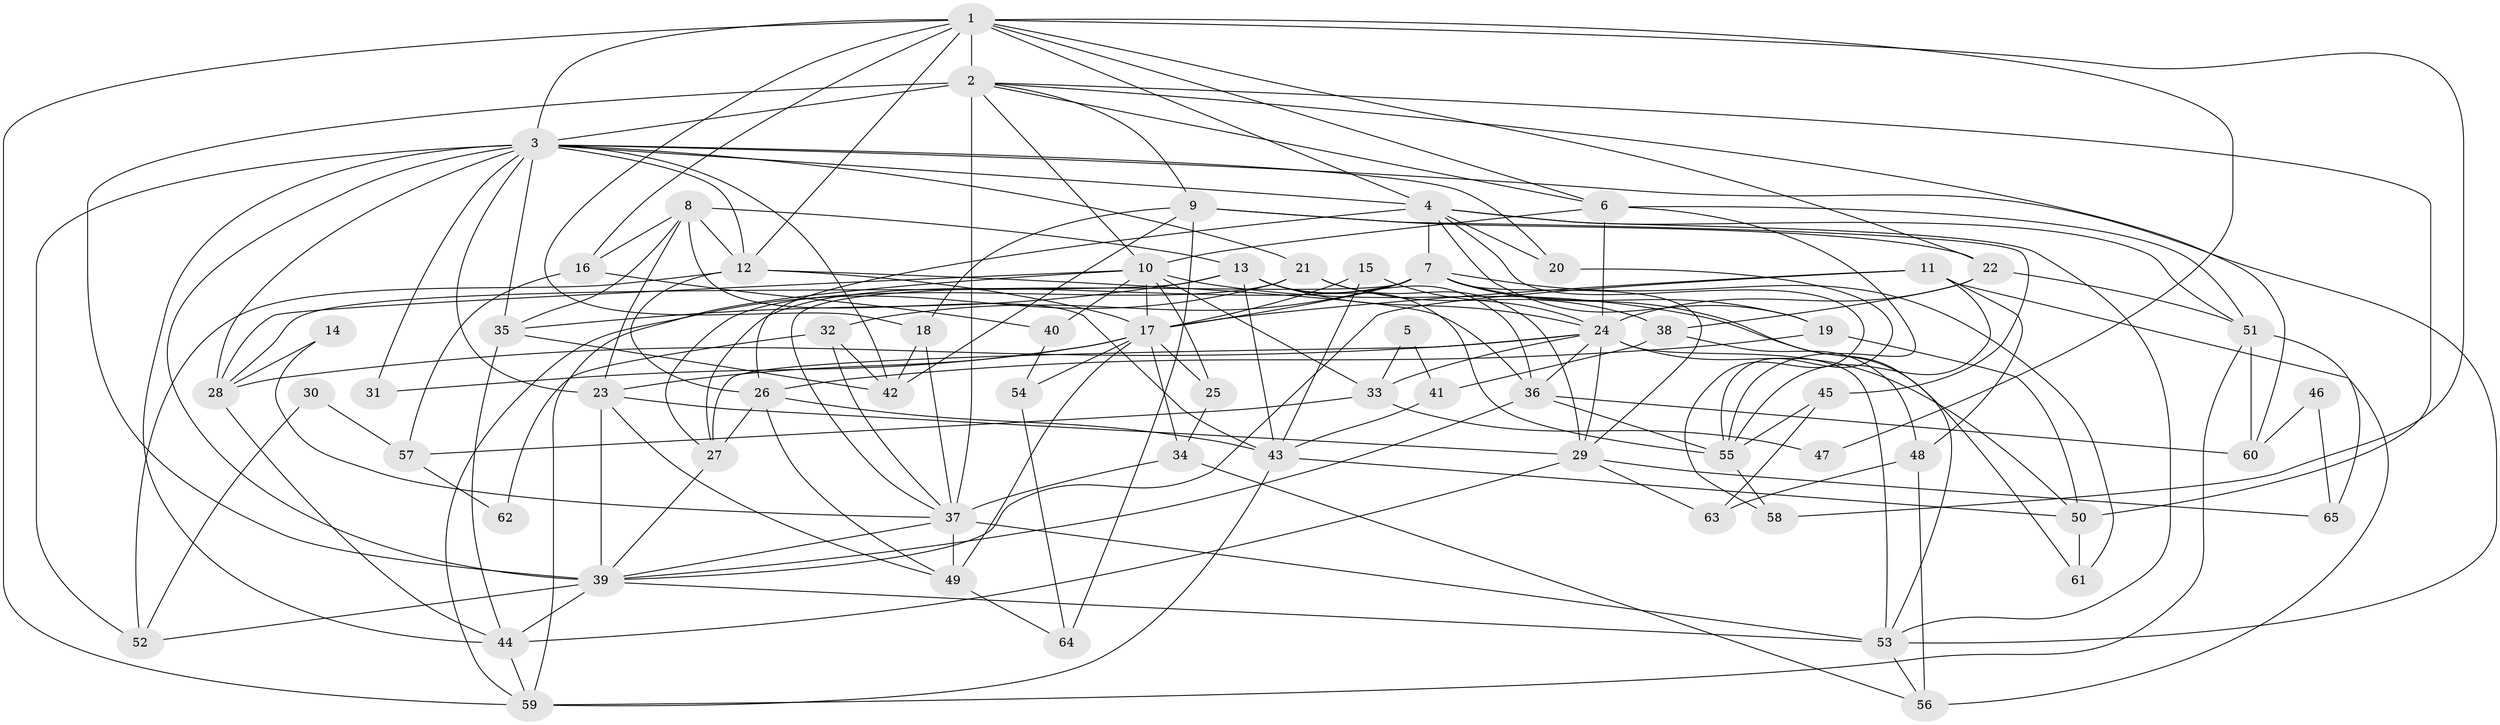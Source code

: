 // original degree distribution, {7: 0.03875968992248062, 4: 0.2558139534883721, 3: 0.3178294573643411, 2: 0.10077519379844961, 6: 0.11627906976744186, 5: 0.17054263565891473}
// Generated by graph-tools (version 1.1) at 2025/36/03/09/25 02:36:03]
// undirected, 65 vertices, 172 edges
graph export_dot {
graph [start="1"]
  node [color=gray90,style=filled];
  1;
  2;
  3;
  4;
  5;
  6;
  7;
  8;
  9;
  10;
  11;
  12;
  13;
  14;
  15;
  16;
  17;
  18;
  19;
  20;
  21;
  22;
  23;
  24;
  25;
  26;
  27;
  28;
  29;
  30;
  31;
  32;
  33;
  34;
  35;
  36;
  37;
  38;
  39;
  40;
  41;
  42;
  43;
  44;
  45;
  46;
  47;
  48;
  49;
  50;
  51;
  52;
  53;
  54;
  55;
  56;
  57;
  58;
  59;
  60;
  61;
  62;
  63;
  64;
  65;
  1 -- 2 [weight=2.0];
  1 -- 3 [weight=1.0];
  1 -- 4 [weight=2.0];
  1 -- 6 [weight=1.0];
  1 -- 12 [weight=1.0];
  1 -- 16 [weight=1.0];
  1 -- 18 [weight=1.0];
  1 -- 22 [weight=1.0];
  1 -- 47 [weight=1.0];
  1 -- 58 [weight=1.0];
  1 -- 59 [weight=1.0];
  2 -- 3 [weight=2.0];
  2 -- 6 [weight=1.0];
  2 -- 9 [weight=1.0];
  2 -- 10 [weight=1.0];
  2 -- 37 [weight=4.0];
  2 -- 39 [weight=2.0];
  2 -- 50 [weight=1.0];
  2 -- 60 [weight=1.0];
  3 -- 4 [weight=1.0];
  3 -- 12 [weight=2.0];
  3 -- 20 [weight=1.0];
  3 -- 21 [weight=1.0];
  3 -- 23 [weight=1.0];
  3 -- 28 [weight=1.0];
  3 -- 31 [weight=2.0];
  3 -- 35 [weight=1.0];
  3 -- 39 [weight=1.0];
  3 -- 42 [weight=1.0];
  3 -- 44 [weight=1.0];
  3 -- 52 [weight=1.0];
  3 -- 53 [weight=2.0];
  4 -- 7 [weight=1.0];
  4 -- 19 [weight=1.0];
  4 -- 20 [weight=1.0];
  4 -- 26 [weight=2.0];
  4 -- 51 [weight=1.0];
  4 -- 53 [weight=1.0];
  4 -- 58 [weight=1.0];
  5 -- 33 [weight=1.0];
  5 -- 41 [weight=1.0];
  6 -- 10 [weight=1.0];
  6 -- 24 [weight=4.0];
  6 -- 51 [weight=1.0];
  6 -- 55 [weight=1.0];
  7 -- 17 [weight=1.0];
  7 -- 19 [weight=1.0];
  7 -- 27 [weight=1.0];
  7 -- 29 [weight=1.0];
  7 -- 32 [weight=1.0];
  7 -- 37 [weight=1.0];
  7 -- 53 [weight=1.0];
  7 -- 61 [weight=1.0];
  8 -- 12 [weight=1.0];
  8 -- 13 [weight=1.0];
  8 -- 16 [weight=1.0];
  8 -- 23 [weight=1.0];
  8 -- 35 [weight=1.0];
  8 -- 43 [weight=1.0];
  9 -- 18 [weight=1.0];
  9 -- 22 [weight=1.0];
  9 -- 42 [weight=1.0];
  9 -- 45 [weight=1.0];
  9 -- 64 [weight=1.0];
  10 -- 17 [weight=1.0];
  10 -- 25 [weight=1.0];
  10 -- 28 [weight=1.0];
  10 -- 33 [weight=1.0];
  10 -- 40 [weight=1.0];
  10 -- 59 [weight=1.0];
  10 -- 61 [weight=1.0];
  11 -- 17 [weight=1.0];
  11 -- 39 [weight=1.0];
  11 -- 48 [weight=1.0];
  11 -- 55 [weight=1.0];
  11 -- 56 [weight=1.0];
  12 -- 17 [weight=1.0];
  12 -- 26 [weight=1.0];
  12 -- 36 [weight=1.0];
  12 -- 52 [weight=1.0];
  13 -- 24 [weight=1.0];
  13 -- 28 [weight=1.0];
  13 -- 35 [weight=1.0];
  13 -- 36 [weight=1.0];
  13 -- 43 [weight=1.0];
  13 -- 55 [weight=1.0];
  14 -- 28 [weight=1.0];
  14 -- 37 [weight=1.0];
  15 -- 17 [weight=1.0];
  15 -- 24 [weight=1.0];
  15 -- 43 [weight=1.0];
  16 -- 40 [weight=1.0];
  16 -- 57 [weight=1.0];
  17 -- 23 [weight=1.0];
  17 -- 25 [weight=1.0];
  17 -- 31 [weight=1.0];
  17 -- 34 [weight=1.0];
  17 -- 49 [weight=1.0];
  17 -- 54 [weight=1.0];
  18 -- 37 [weight=1.0];
  18 -- 42 [weight=1.0];
  19 -- 26 [weight=1.0];
  19 -- 50 [weight=1.0];
  20 -- 55 [weight=1.0];
  21 -- 27 [weight=1.0];
  21 -- 29 [weight=1.0];
  21 -- 38 [weight=1.0];
  21 -- 59 [weight=1.0];
  22 -- 24 [weight=1.0];
  22 -- 38 [weight=1.0];
  22 -- 51 [weight=1.0];
  23 -- 29 [weight=3.0];
  23 -- 39 [weight=1.0];
  23 -- 49 [weight=1.0];
  24 -- 27 [weight=2.0];
  24 -- 28 [weight=1.0];
  24 -- 29 [weight=1.0];
  24 -- 33 [weight=1.0];
  24 -- 36 [weight=1.0];
  24 -- 50 [weight=2.0];
  24 -- 53 [weight=1.0];
  25 -- 34 [weight=1.0];
  26 -- 27 [weight=1.0];
  26 -- 43 [weight=1.0];
  26 -- 49 [weight=1.0];
  27 -- 39 [weight=1.0];
  28 -- 44 [weight=1.0];
  29 -- 44 [weight=1.0];
  29 -- 63 [weight=1.0];
  29 -- 65 [weight=1.0];
  30 -- 52 [weight=1.0];
  30 -- 57 [weight=1.0];
  32 -- 37 [weight=1.0];
  32 -- 42 [weight=1.0];
  32 -- 62 [weight=1.0];
  33 -- 47 [weight=1.0];
  33 -- 57 [weight=1.0];
  34 -- 37 [weight=1.0];
  34 -- 56 [weight=1.0];
  35 -- 42 [weight=1.0];
  35 -- 44 [weight=1.0];
  36 -- 39 [weight=1.0];
  36 -- 55 [weight=1.0];
  36 -- 60 [weight=1.0];
  37 -- 39 [weight=1.0];
  37 -- 49 [weight=1.0];
  37 -- 53 [weight=1.0];
  38 -- 41 [weight=1.0];
  38 -- 48 [weight=1.0];
  39 -- 44 [weight=2.0];
  39 -- 52 [weight=1.0];
  39 -- 53 [weight=2.0];
  40 -- 54 [weight=1.0];
  41 -- 43 [weight=1.0];
  43 -- 50 [weight=1.0];
  43 -- 59 [weight=1.0];
  44 -- 59 [weight=1.0];
  45 -- 55 [weight=1.0];
  45 -- 63 [weight=1.0];
  46 -- 60 [weight=1.0];
  46 -- 65 [weight=1.0];
  48 -- 56 [weight=1.0];
  48 -- 63 [weight=1.0];
  49 -- 64 [weight=1.0];
  50 -- 61 [weight=1.0];
  51 -- 59 [weight=1.0];
  51 -- 60 [weight=1.0];
  51 -- 65 [weight=1.0];
  53 -- 56 [weight=1.0];
  54 -- 64 [weight=1.0];
  55 -- 58 [weight=1.0];
  57 -- 62 [weight=1.0];
}
